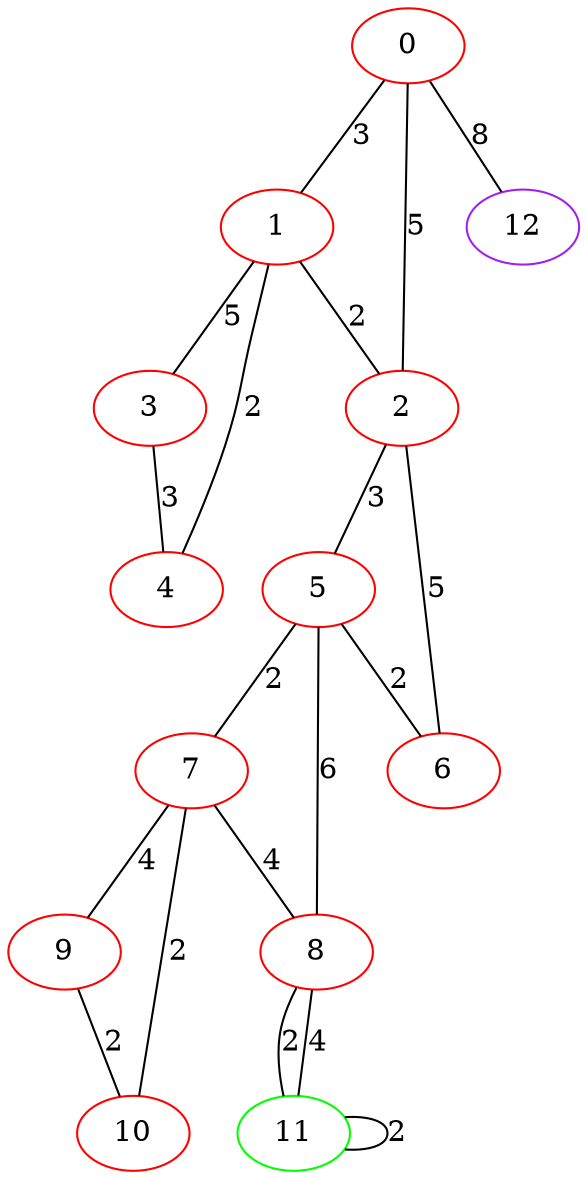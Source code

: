 graph "" {
0 [color=red, weight=1];
1 [color=red, weight=1];
2 [color=red, weight=1];
3 [color=red, weight=1];
4 [color=red, weight=1];
5 [color=red, weight=1];
6 [color=red, weight=1];
7 [color=red, weight=1];
8 [color=red, weight=1];
9 [color=red, weight=1];
10 [color=red, weight=1];
11 [color=green, weight=2];
12 [color=purple, weight=4];
0 -- 1  [key=0, label=3];
0 -- 2  [key=0, label=5];
0 -- 12  [key=0, label=8];
1 -- 2  [key=0, label=2];
1 -- 3  [key=0, label=5];
1 -- 4  [key=0, label=2];
2 -- 5  [key=0, label=3];
2 -- 6  [key=0, label=5];
3 -- 4  [key=0, label=3];
5 -- 8  [key=0, label=6];
5 -- 6  [key=0, label=2];
5 -- 7  [key=0, label=2];
7 -- 8  [key=0, label=4];
7 -- 9  [key=0, label=4];
7 -- 10  [key=0, label=2];
8 -- 11  [key=0, label=2];
8 -- 11  [key=1, label=4];
9 -- 10  [key=0, label=2];
11 -- 11  [key=0, label=2];
}
